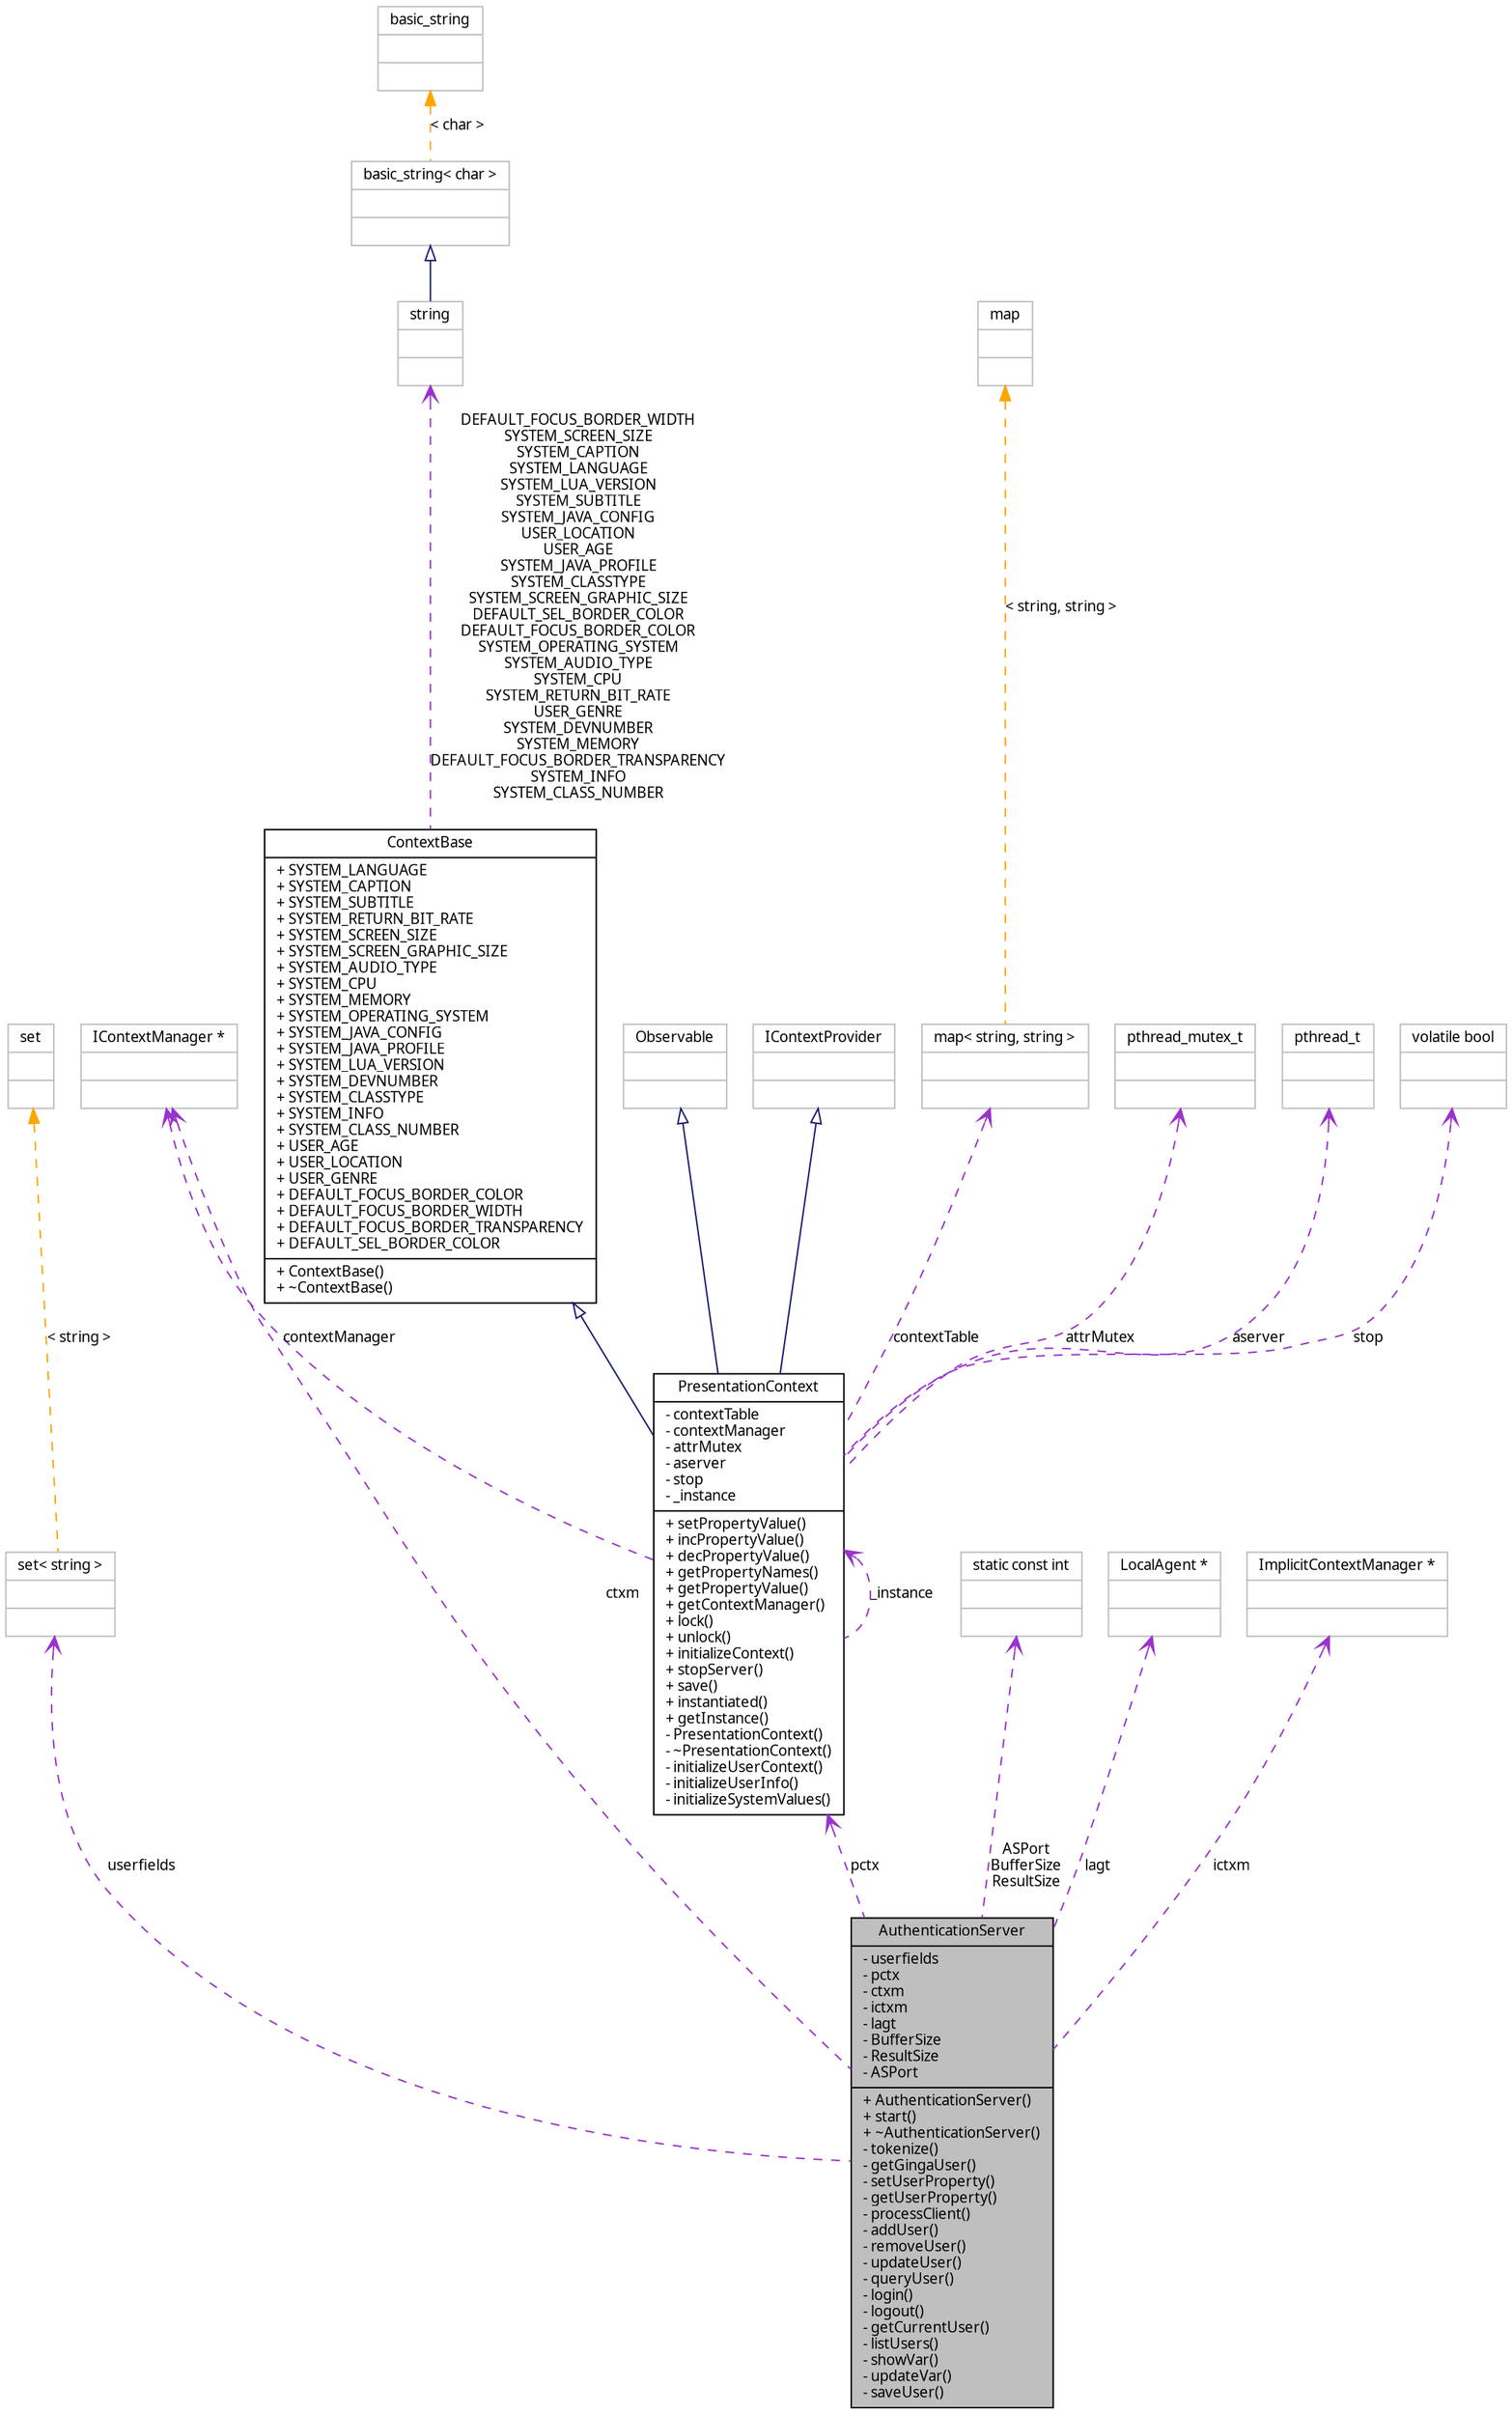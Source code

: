 digraph G
{
  edge [fontname="FreeSans.ttf",fontsize=10,labelfontname="FreeSans.ttf",labelfontsize=10];
  node [fontname="FreeSans.ttf",fontsize=10,shape=record];
  Node1 [label="{AuthenticationServer\n|- userfields\l- pctx\l- ctxm\l- ictxm\l- lagt\l- BufferSize\l- ResultSize\l- ASPort\l|+ AuthenticationServer()\l+ start()\l+ ~AuthenticationServer()\l- tokenize()\l- getGingaUser()\l- setUserProperty()\l- getUserProperty()\l- processClient()\l- addUser()\l- removeUser()\l- updateUser()\l- queryUser()\l- login()\l- logout()\l- getCurrentUser()\l- listUsers()\l- showVar()\l- updateVar()\l- saveUser()\l}",height=0.2,width=0.4,color="black", fillcolor="grey75", style="filled" fontcolor="black"];
  Node2 -> Node1 [dir=back,color="darkorchid3",fontsize=10,style="dashed",label="userfields",arrowtail="open",fontname="FreeSans.ttf"];
  Node2 [label="{set\< string \>\n||}",height=0.2,width=0.4,color="grey75", fillcolor="white", style="filled"];
  Node3 -> Node2 [dir=back,color="orange",fontsize=10,style="dashed",label="\< string \>",fontname="FreeSans.ttf"];
  Node3 [label="{set\n||}",height=0.2,width=0.4,color="grey75", fillcolor="white", style="filled",tooltip="STL class."];
  Node4 -> Node1 [dir=back,color="darkorchid3",fontsize=10,style="dashed",label="ctxm",arrowtail="open",fontname="FreeSans.ttf"];
  Node4 [label="{IContextManager *\n||}",height=0.2,width=0.4,color="grey75", fillcolor="white", style="filled"];
  Node5 -> Node1 [dir=back,color="darkorchid3",fontsize=10,style="dashed",label="ASPort\nBufferSize\nResultSize",arrowtail="open",fontname="FreeSans.ttf"];
  Node5 [label="{static const int\n||}",height=0.2,width=0.4,color="grey75", fillcolor="white", style="filled"];
  Node6 -> Node1 [dir=back,color="darkorchid3",fontsize=10,style="dashed",label="pctx",arrowtail="open",fontname="FreeSans.ttf"];
  Node6 [label="{PresentationContext\n|- contextTable\l- contextManager\l- attrMutex\l- aserver\l- stop\l- _instance\l|+ setPropertyValue()\l+ incPropertyValue()\l+ decPropertyValue()\l+ getPropertyNames()\l+ getPropertyValue()\l+ getContextManager()\l+ lock()\l+ unlock()\l+ initializeContext()\l+ stopServer()\l+ save()\l+ instantiated()\l+ getInstance()\l- PresentationContext()\l- ~PresentationContext()\l- initializeUserContext()\l- initializeUserInfo()\l- initializeSystemValues()\l}",height=0.2,width=0.4,color="black", fillcolor="white", style="filled",URL="$classbr_1_1pucrio_1_1telemidia_1_1ginga_1_1ncl_1_1adaptation_1_1context_1_1PresentationContext.html"];
  Node7 -> Node6 [dir=back,color="midnightblue",fontsize=10,style="solid",arrowtail="empty",fontname="FreeSans.ttf"];
  Node7 [label="{ContextBase\n|+ SYSTEM_LANGUAGE\l+ SYSTEM_CAPTION\l+ SYSTEM_SUBTITLE\l+ SYSTEM_RETURN_BIT_RATE\l+ SYSTEM_SCREEN_SIZE\l+ SYSTEM_SCREEN_GRAPHIC_SIZE\l+ SYSTEM_AUDIO_TYPE\l+ SYSTEM_CPU\l+ SYSTEM_MEMORY\l+ SYSTEM_OPERATING_SYSTEM\l+ SYSTEM_JAVA_CONFIG\l+ SYSTEM_JAVA_PROFILE\l+ SYSTEM_LUA_VERSION\l+ SYSTEM_DEVNUMBER\l+ SYSTEM_CLASSTYPE\l+ SYSTEM_INFO\l+ SYSTEM_CLASS_NUMBER\l+ USER_AGE\l+ USER_LOCATION\l+ USER_GENRE\l+ DEFAULT_FOCUS_BORDER_COLOR\l+ DEFAULT_FOCUS_BORDER_WIDTH\l+ DEFAULT_FOCUS_BORDER_TRANSPARENCY\l+ DEFAULT_SEL_BORDER_COLOR\l|+ ContextBase()\l+ ~ContextBase()\l}",height=0.2,width=0.4,color="black", fillcolor="white", style="filled",URL="$classbr_1_1pucrio_1_1telemidia_1_1ginga_1_1ncl_1_1adaptation_1_1context_1_1ContextBase.html"];
  Node8 -> Node7 [dir=back,color="darkorchid3",fontsize=10,style="dashed",label="DEFAULT_FOCUS_BORDER_WIDTH\nSYSTEM_SCREEN_SIZE\nSYSTEM_CAPTION\nSYSTEM_LANGUAGE\nSYSTEM_LUA_VERSION\nSYSTEM_SUBTITLE\nSYSTEM_JAVA_CONFIG\nUSER_LOCATION\nUSER_AGE\nSYSTEM_JAVA_PROFILE\nSYSTEM_CLASSTYPE\nSYSTEM_SCREEN_GRAPHIC_SIZE\nDEFAULT_SEL_BORDER_COLOR\nDEFAULT_FOCUS_BORDER_COLOR\nSYSTEM_OPERATING_SYSTEM\nSYSTEM_AUDIO_TYPE\nSYSTEM_CPU\nSYSTEM_RETURN_BIT_RATE\nUSER_GENRE\nSYSTEM_DEVNUMBER\nSYSTEM_MEMORY\nDEFAULT_FOCUS_BORDER_TRANSPARENCY\nSYSTEM_INFO\nSYSTEM_CLASS_NUMBER",arrowtail="open",fontname="FreeSans.ttf"];
  Node8 [label="{string\n||}",height=0.2,width=0.4,color="grey75", fillcolor="white", style="filled",tooltip="STL class."];
  Node9 -> Node8 [dir=back,color="midnightblue",fontsize=10,style="solid",arrowtail="empty",fontname="FreeSans.ttf"];
  Node9 [label="{basic_string\< char \>\n||}",height=0.2,width=0.4,color="grey75", fillcolor="white", style="filled"];
  Node10 -> Node9 [dir=back,color="orange",fontsize=10,style="dashed",label="\< char \>",fontname="FreeSans.ttf"];
  Node10 [label="{basic_string\n||}",height=0.2,width=0.4,color="grey75", fillcolor="white", style="filled",tooltip="STL class."];
  Node11 -> Node6 [dir=back,color="midnightblue",fontsize=10,style="solid",arrowtail="empty",fontname="FreeSans.ttf"];
  Node11 [label="{Observable\n||}",height=0.2,width=0.4,color="grey75", fillcolor="white", style="filled"];
  Node12 -> Node6 [dir=back,color="midnightblue",fontsize=10,style="solid",arrowtail="empty",fontname="FreeSans.ttf"];
  Node12 [label="{IContextProvider\n||}",height=0.2,width=0.4,color="grey75", fillcolor="white", style="filled"];
  Node13 -> Node6 [dir=back,color="darkorchid3",fontsize=10,style="dashed",label="contextTable",arrowtail="open",fontname="FreeSans.ttf"];
  Node13 [label="{map\< string, string \>\n||}",height=0.2,width=0.4,color="grey75", fillcolor="white", style="filled"];
  Node14 -> Node13 [dir=back,color="orange",fontsize=10,style="dashed",label="\< string, string \>",fontname="FreeSans.ttf"];
  Node14 [label="{map\n||}",height=0.2,width=0.4,color="grey75", fillcolor="white", style="filled",tooltip="STL class."];
  Node15 -> Node6 [dir=back,color="darkorchid3",fontsize=10,style="dashed",label="attrMutex",arrowtail="open",fontname="FreeSans.ttf"];
  Node15 [label="{pthread_mutex_t\n||}",height=0.2,width=0.4,color="grey75", fillcolor="white", style="filled"];
  Node16 -> Node6 [dir=back,color="darkorchid3",fontsize=10,style="dashed",label="aserver",arrowtail="open",fontname="FreeSans.ttf"];
  Node16 [label="{pthread_t\n||}",height=0.2,width=0.4,color="grey75", fillcolor="white", style="filled"];
  Node4 -> Node6 [dir=back,color="darkorchid3",fontsize=10,style="dashed",label="contextManager",arrowtail="open",fontname="FreeSans.ttf"];
  Node6 -> Node6 [dir=back,color="darkorchid3",fontsize=10,style="dashed",label="_instance",arrowtail="open",fontname="FreeSans.ttf"];
  Node17 -> Node6 [dir=back,color="darkorchid3",fontsize=10,style="dashed",label="stop",arrowtail="open",fontname="FreeSans.ttf"];
  Node17 [label="{volatile bool\n||}",height=0.2,width=0.4,color="grey75", fillcolor="white", style="filled"];
  Node18 -> Node1 [dir=back,color="darkorchid3",fontsize=10,style="dashed",label="lagt",arrowtail="open",fontname="FreeSans.ttf"];
  Node18 [label="{LocalAgent *\n||}",height=0.2,width=0.4,color="grey75", fillcolor="white", style="filled"];
  Node19 -> Node1 [dir=back,color="darkorchid3",fontsize=10,style="dashed",label="ictxm",arrowtail="open",fontname="FreeSans.ttf"];
  Node19 [label="{ImplicitContextManager *\n||}",height=0.2,width=0.4,color="grey75", fillcolor="white", style="filled"];
}
